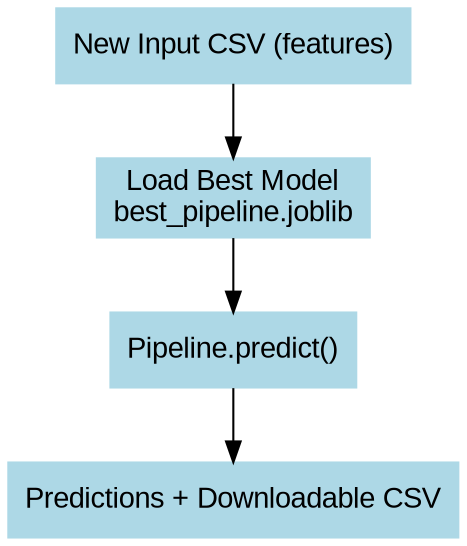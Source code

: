 digraph PredictionPipeline {
    rankdir=TB;
    node [shape=box, style=filled, color=lightblue, fontname=Arial];

    InputCSV [label="New Input CSV (features)"];
    LoadModel [label="Load Best Model\nbest_pipeline.joblib"];
    Predict [label="Pipeline.predict()"];
    Output [label="Predictions + Downloadable CSV"];

    InputCSV -> LoadModel -> Predict -> Output;
}
